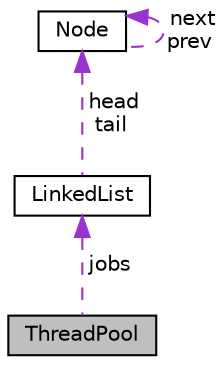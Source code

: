 digraph "ThreadPool"
{
 // LATEX_PDF_SIZE
  edge [fontname="Helvetica",fontsize="10",labelfontname="Helvetica",labelfontsize="10"];
  node [fontname="Helvetica",fontsize="10",shape=record];
  Node1 [label="ThreadPool",height=0.2,width=0.4,color="black", fillcolor="grey75", style="filled", fontcolor="black",tooltip="A collection of concuretly runable jobs."];
  Node2 -> Node1 [dir="back",color="darkorchid3",fontsize="10",style="dashed",label=" jobs" ,fontname="Helvetica"];
  Node2 [label="LinkedList",height=0.2,width=0.4,color="black", fillcolor="white", style="filled",URL="$structLinkedList.html",tooltip=" "];
  Node3 -> Node2 [dir="back",color="darkorchid3",fontsize="10",style="dashed",label=" head\ntail" ,fontname="Helvetica"];
  Node3 [label="Node",height=0.2,width=0.4,color="black", fillcolor="white", style="filled",URL="$structNode.html",tooltip=" "];
  Node3 -> Node3 [dir="back",color="darkorchid3",fontsize="10",style="dashed",label=" next\nprev" ,fontname="Helvetica"];
}
